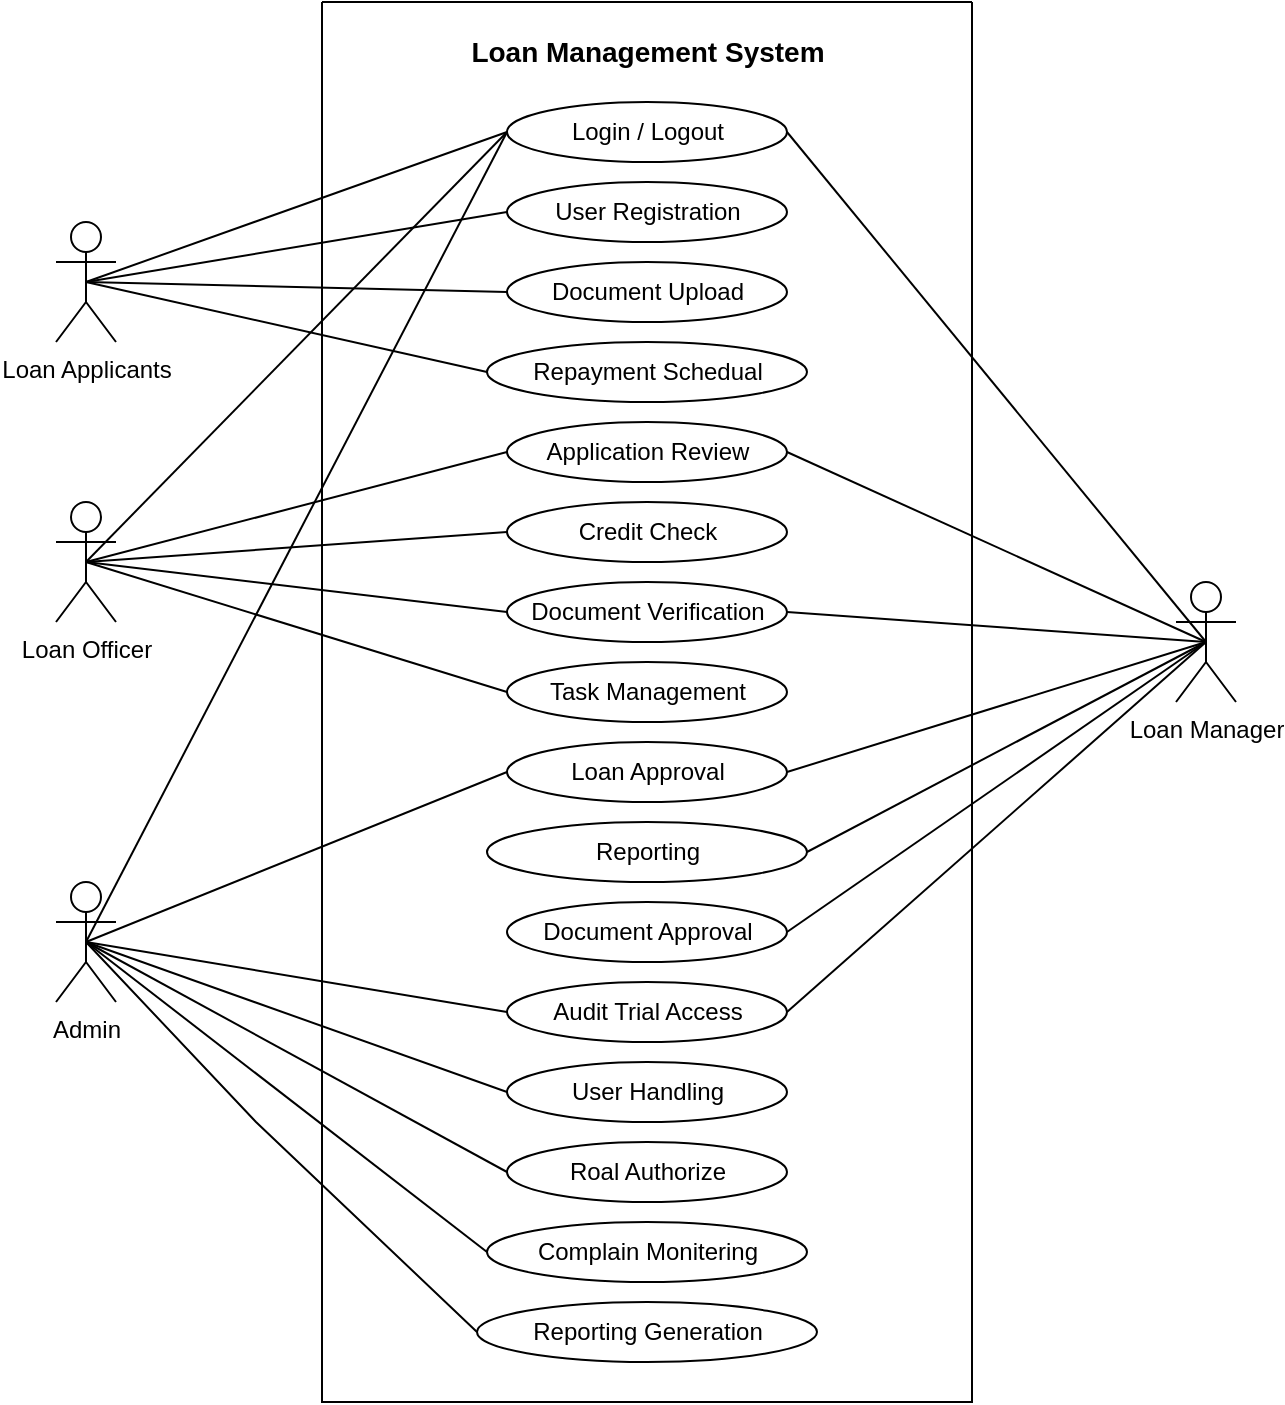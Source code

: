 <mxfile version="24.5.3" type="device">
  <diagram name="Page-1" id="yMgC6Jy0y79UidPjM0NU">
    <mxGraphModel dx="1050" dy="621" grid="1" gridSize="10" guides="1" tooltips="1" connect="1" arrows="1" fold="1" page="1" pageScale="1" pageWidth="850" pageHeight="1100" math="0" shadow="0">
      <root>
        <mxCell id="0" />
        <mxCell id="1" parent="0" />
        <mxCell id="lZOTxh8ugJPZSDa8sgHe-1" value="" style="swimlane;startSize=0;" parent="1" vertex="1">
          <mxGeometry x="263" y="80" width="325" height="700" as="geometry">
            <mxRectangle x="263" y="80" width="50" height="40" as="alternateBounds" />
          </mxGeometry>
        </mxCell>
        <mxCell id="UQgOUcCZ9-bR961eDMsj-1" value="Login / Logout" style="ellipse;whiteSpace=wrap;html=1;" vertex="1" parent="lZOTxh8ugJPZSDa8sgHe-1">
          <mxGeometry x="92.5" y="50" width="140" height="30" as="geometry" />
        </mxCell>
        <mxCell id="UQgOUcCZ9-bR961eDMsj-2" value="User Registration&lt;span style=&quot;color: rgba(0, 0, 0, 0); font-family: monospace; text-align: start; text-wrap: nowrap; font-size: 0px;&quot;&gt;%3CmxGraphModel%3E%3Croot%3E%3CmxCell%20id%3D%220%22%2F%3E%3CmxCell%20id%3D%221%22%20parent%3D%220%22%2F%3E%3CmxCell%20id%3D%222%22%20value%3D%22Login%20%2F%20Logout%22%20style%3D%22ellipse%3BwhiteSpace%3Dwrap%3Bhtml%3D1%3B%22%20vertex%3D%221%22%20parent%3D%221%22%3E%3CmxGeometry%20x%3D%22370%22%20y%3D%22190%22%20width%3D%22140%22%20height%3D%2240%22%20as%3D%22geometry%22%2F%3E%3C%2FmxCell%3E%3C%2Froot%3E%3C%2FmxGraphModel%3E&lt;/span&gt;&lt;span style=&quot;color: rgba(0, 0, 0, 0); font-family: monospace; text-align: start; text-wrap: nowrap; font-size: 0px;&quot;&gt;%3CmxGraphModel%3E%3Croot%3E%3CmxCell%20id%3D%220%22%2F%3E%3CmxCell%20id%3D%221%22%20parent%3D%220%22%2F%3E%3CmxCell%20id%3D%222%22%20value%3D%22Login%20%2F%20Logout%22%20style%3D%22ellipse%3BwhiteSpace%3Dwrap%3Bhtml%3D1%3B%22%20vertex%3D%221%22%20parent%3D%221%22%3E%3CmxGeometry%20x%3D%22370%22%20y%3D%22190%22%20width%3D%22140%22%20height%3D%2240%22%20as%3D%22geometry%22%2F%3E%3C%2FmxCell%3E%3C%2Froot%3E%3C%2FmxGraphModel%3E&lt;/span&gt;" style="ellipse;whiteSpace=wrap;html=1;" vertex="1" parent="lZOTxh8ugJPZSDa8sgHe-1">
          <mxGeometry x="92.5" y="90" width="140" height="30" as="geometry" />
        </mxCell>
        <mxCell id="UQgOUcCZ9-bR961eDMsj-3" value="Document Upload" style="ellipse;whiteSpace=wrap;html=1;" vertex="1" parent="lZOTxh8ugJPZSDa8sgHe-1">
          <mxGeometry x="92.5" y="130" width="140" height="30" as="geometry" />
        </mxCell>
        <mxCell id="UQgOUcCZ9-bR961eDMsj-4" value="Repayment Schedual&lt;span style=&quot;color: rgba(0, 0, 0, 0); font-family: monospace; font-size: 0px; text-align: start; text-wrap: nowrap;&quot;&gt;%3CmxGraphModel%3E%3Croot%3E%3CmxCell%20id%3D%220%22%2F%3E%3CmxCell%20id%3D%221%22%20parent%3D%220%22%2F%3E%3CmxCell%20id%3D%222%22%20value%3D%22Login%20%2F%20Logout%22%20style%3D%22ellipse%3BwhiteSpace%3Dwrap%3Bhtml%3D1%3B%22%20vertex%3D%221%22%20parent%3D%221%22%3E%3CmxGeometry%20x%3D%22370%22%20y%3D%22190%22%20width%3D%22140%22%20height%3D%2240%22%20as%3D%22geometry%22%2F%3E%3C%2FmxCell%3E%3C%2Froot%3E%3C%2FmxGraphModel%3E&lt;/span&gt;" style="ellipse;whiteSpace=wrap;html=1;" vertex="1" parent="lZOTxh8ugJPZSDa8sgHe-1">
          <mxGeometry x="82.5" y="170" width="160" height="30" as="geometry" />
        </mxCell>
        <mxCell id="UQgOUcCZ9-bR961eDMsj-5" value="Application Review&lt;span style=&quot;color: rgba(0, 0, 0, 0); font-family: monospace; font-size: 0px; text-align: start; text-wrap: nowrap;&quot;&gt;%3CmxGraphModel%3E%3Croot%3E%3CmxCell%20id%3D%220%22%2F%3E%3CmxCell%20id%3D%221%22%20parent%3D%220%22%2F%3E%3CmxCell%20id%3D%222%22%20value%3D%22Login%20%2F%20Logout%22%20style%3D%22ellipse%3BwhiteSpace%3Dwrap%3Bhtml%3D1%3B%22%20vertex%3D%221%22%20parent%3D%221%22%3E%3CmxGeometry%20x%3D%22370%22%20y%3D%22190%22%20width%3D%22140%22%20height%3D%2240%22%20as%3D%22geometry%22%2F%3E%3C%2FmxCell%3E%3C%2Froot%3E%3C%2FmxGraphModel%3E&lt;/span&gt;" style="ellipse;whiteSpace=wrap;html=1;" vertex="1" parent="lZOTxh8ugJPZSDa8sgHe-1">
          <mxGeometry x="92.5" y="210" width="140" height="30" as="geometry" />
        </mxCell>
        <mxCell id="UQgOUcCZ9-bR961eDMsj-6" value="Credit Check" style="ellipse;whiteSpace=wrap;html=1;" vertex="1" parent="lZOTxh8ugJPZSDa8sgHe-1">
          <mxGeometry x="92.5" y="250" width="140" height="30" as="geometry" />
        </mxCell>
        <mxCell id="UQgOUcCZ9-bR961eDMsj-7" value="Document Verification" style="ellipse;whiteSpace=wrap;html=1;" vertex="1" parent="lZOTxh8ugJPZSDa8sgHe-1">
          <mxGeometry x="92.5" y="290" width="140" height="30" as="geometry" />
        </mxCell>
        <mxCell id="UQgOUcCZ9-bR961eDMsj-8" value="Task Management" style="ellipse;whiteSpace=wrap;html=1;" vertex="1" parent="lZOTxh8ugJPZSDa8sgHe-1">
          <mxGeometry x="92.5" y="330" width="140" height="30" as="geometry" />
        </mxCell>
        <mxCell id="UQgOUcCZ9-bR961eDMsj-9" value="Loan Approval" style="ellipse;whiteSpace=wrap;html=1;" vertex="1" parent="lZOTxh8ugJPZSDa8sgHe-1">
          <mxGeometry x="92.5" y="370" width="140" height="30" as="geometry" />
        </mxCell>
        <mxCell id="UQgOUcCZ9-bR961eDMsj-10" value="Reporting" style="ellipse;whiteSpace=wrap;html=1;" vertex="1" parent="lZOTxh8ugJPZSDa8sgHe-1">
          <mxGeometry x="82.5" y="410" width="160" height="30" as="geometry" />
        </mxCell>
        <mxCell id="UQgOUcCZ9-bR961eDMsj-11" value="Document Approval&lt;span style=&quot;color: rgba(0, 0, 0, 0); font-family: monospace; font-size: 0px; text-align: start; text-wrap: nowrap;&quot;&gt;%3CmxGraphModel%3E%3Croot%3E%3CmxCell%20id%3D%220%22%2F%3E%3CmxCell%20id%3D%221%22%20parent%3D%220%22%2F%3E%3CmxCell%20id%3D%222%22%20value%3D%22Login%20%2F%20Logout%22%20style%3D%22ellipse%3BwhiteSpace%3Dwrap%3Bhtml%3D1%3B%22%20vertex%3D%221%22%20parent%3D%221%22%3E%3CmxGeometry%20x%3D%22370%22%20y%3D%22190%22%20width%3D%22140%22%20height%3D%2240%22%20as%3D%22geometry%22%2F%3E%3C%2FmxCell%3E%3C%2Froot%3E%3C%2FmxGraphModel%3E&lt;/span&gt;" style="ellipse;whiteSpace=wrap;html=1;" vertex="1" parent="lZOTxh8ugJPZSDa8sgHe-1">
          <mxGeometry x="92.5" y="450" width="140" height="30" as="geometry" />
        </mxCell>
        <mxCell id="UQgOUcCZ9-bR961eDMsj-12" value="Audit Trial Access" style="ellipse;whiteSpace=wrap;html=1;" vertex="1" parent="lZOTxh8ugJPZSDa8sgHe-1">
          <mxGeometry x="92.5" y="490" width="140" height="30" as="geometry" />
        </mxCell>
        <mxCell id="UQgOUcCZ9-bR961eDMsj-13" value="User Handling" style="ellipse;whiteSpace=wrap;html=1;" vertex="1" parent="lZOTxh8ugJPZSDa8sgHe-1">
          <mxGeometry x="92.5" y="530" width="140" height="30" as="geometry" />
        </mxCell>
        <mxCell id="UQgOUcCZ9-bR961eDMsj-15" value="Roal Authorize" style="ellipse;whiteSpace=wrap;html=1;" vertex="1" parent="lZOTxh8ugJPZSDa8sgHe-1">
          <mxGeometry x="92.5" y="570" width="140" height="30" as="geometry" />
        </mxCell>
        <mxCell id="UQgOUcCZ9-bR961eDMsj-16" value="Complain Monitering" style="ellipse;whiteSpace=wrap;html=1;" vertex="1" parent="lZOTxh8ugJPZSDa8sgHe-1">
          <mxGeometry x="82.5" y="610" width="160" height="30" as="geometry" />
        </mxCell>
        <mxCell id="UQgOUcCZ9-bR961eDMsj-17" value="Reporting Generation" style="ellipse;whiteSpace=wrap;html=1;" vertex="1" parent="lZOTxh8ugJPZSDa8sgHe-1">
          <mxGeometry x="77.5" y="650" width="170" height="30" as="geometry" />
        </mxCell>
        <mxCell id="UQgOUcCZ9-bR961eDMsj-18" value="&lt;font style=&quot;font-size: 14px;&quot;&gt;&lt;b&gt;Loan Management System&lt;/b&gt;&lt;/font&gt;" style="text;html=1;align=center;verticalAlign=middle;whiteSpace=wrap;rounded=0;" vertex="1" parent="lZOTxh8ugJPZSDa8sgHe-1">
          <mxGeometry x="42.5" y="10" width="240" height="30" as="geometry" />
        </mxCell>
        <mxCell id="UQgOUcCZ9-bR961eDMsj-27" style="rounded=0;orthogonalLoop=1;jettySize=auto;html=1;exitX=0.5;exitY=0.5;exitDx=0;exitDy=0;exitPerimeter=0;entryX=0;entryY=0.5;entryDx=0;entryDy=0;endArrow=none;endFill=0;" edge="1" parent="1" source="UQgOUcCZ9-bR961eDMsj-20" target="UQgOUcCZ9-bR961eDMsj-1">
          <mxGeometry relative="1" as="geometry" />
        </mxCell>
        <mxCell id="UQgOUcCZ9-bR961eDMsj-28" style="rounded=0;orthogonalLoop=1;jettySize=auto;html=1;exitX=0.5;exitY=0.5;exitDx=0;exitDy=0;exitPerimeter=0;entryX=0;entryY=0.5;entryDx=0;entryDy=0;endArrow=none;endFill=0;" edge="1" parent="1" source="UQgOUcCZ9-bR961eDMsj-20" target="UQgOUcCZ9-bR961eDMsj-2">
          <mxGeometry relative="1" as="geometry" />
        </mxCell>
        <mxCell id="UQgOUcCZ9-bR961eDMsj-30" style="rounded=0;orthogonalLoop=1;jettySize=auto;html=1;exitX=0.5;exitY=0.5;exitDx=0;exitDy=0;exitPerimeter=0;entryX=0;entryY=0.5;entryDx=0;entryDy=0;endArrow=none;endFill=0;" edge="1" parent="1" source="UQgOUcCZ9-bR961eDMsj-20" target="UQgOUcCZ9-bR961eDMsj-3">
          <mxGeometry relative="1" as="geometry" />
        </mxCell>
        <mxCell id="UQgOUcCZ9-bR961eDMsj-31" style="rounded=0;orthogonalLoop=1;jettySize=auto;html=1;exitX=0.5;exitY=0.5;exitDx=0;exitDy=0;exitPerimeter=0;entryX=0;entryY=0.5;entryDx=0;entryDy=0;endArrow=none;endFill=0;" edge="1" parent="1" source="UQgOUcCZ9-bR961eDMsj-20" target="UQgOUcCZ9-bR961eDMsj-4">
          <mxGeometry relative="1" as="geometry" />
        </mxCell>
        <mxCell id="UQgOUcCZ9-bR961eDMsj-20" value="Loan Applicants&lt;span style=&quot;color: rgba(0, 0, 0, 0); font-family: monospace; font-size: 0px; text-align: start;&quot;&gt;%3CmxGraphModel%3E%3Croot%3E%3CmxCell%20id%3D%220%22%2F%3E%3CmxCell%20id%3D%221%22%20parent%3D%220%22%2F%3E%3CmxCell%20id%3D%222%22%20value%3D%22Roal%20Authorize%22%20style%3D%22ellipse%3BwhiteSpace%3Dwrap%3Bhtml%3D1%3B%22%20vertex%3D%221%22%20parent%3D%221%22%3E%3CmxGeometry%20x%3D%22370%22%20y%3D%22710%22%20width%3D%22140%22%20height%3D%2230%22%20as%3D%22geometry%22%2F%3E%3C%2FmxCell%3E%3C%2Froot%3E%3C%2FmxGraphModel%3E&lt;/span&gt;" style="shape=umlActor;html=1;verticalLabelPosition=bottom;verticalAlign=top;align=center;" vertex="1" parent="1">
          <mxGeometry x="130" y="190" width="30" height="60" as="geometry" />
        </mxCell>
        <mxCell id="UQgOUcCZ9-bR961eDMsj-32" style="rounded=0;orthogonalLoop=1;jettySize=auto;html=1;exitX=0.5;exitY=0.5;exitDx=0;exitDy=0;exitPerimeter=0;entryX=0;entryY=0.5;entryDx=0;entryDy=0;endArrow=none;endFill=0;" edge="1" parent="1" source="UQgOUcCZ9-bR961eDMsj-21" target="UQgOUcCZ9-bR961eDMsj-1">
          <mxGeometry relative="1" as="geometry" />
        </mxCell>
        <mxCell id="UQgOUcCZ9-bR961eDMsj-33" style="rounded=0;orthogonalLoop=1;jettySize=auto;html=1;exitX=0.5;exitY=0.5;exitDx=0;exitDy=0;exitPerimeter=0;entryX=0;entryY=0.5;entryDx=0;entryDy=0;endArrow=none;endFill=0;" edge="1" parent="1" source="UQgOUcCZ9-bR961eDMsj-21" target="UQgOUcCZ9-bR961eDMsj-5">
          <mxGeometry relative="1" as="geometry" />
        </mxCell>
        <mxCell id="UQgOUcCZ9-bR961eDMsj-34" style="rounded=0;orthogonalLoop=1;jettySize=auto;html=1;exitX=0.5;exitY=0.5;exitDx=0;exitDy=0;exitPerimeter=0;entryX=0;entryY=0.5;entryDx=0;entryDy=0;endArrow=none;endFill=0;" edge="1" parent="1" source="UQgOUcCZ9-bR961eDMsj-21" target="UQgOUcCZ9-bR961eDMsj-6">
          <mxGeometry relative="1" as="geometry" />
        </mxCell>
        <mxCell id="UQgOUcCZ9-bR961eDMsj-35" style="rounded=0;orthogonalLoop=1;jettySize=auto;html=1;exitX=0.5;exitY=0.5;exitDx=0;exitDy=0;exitPerimeter=0;entryX=0;entryY=0.5;entryDx=0;entryDy=0;endArrow=none;endFill=0;" edge="1" parent="1" source="UQgOUcCZ9-bR961eDMsj-21" target="UQgOUcCZ9-bR961eDMsj-7">
          <mxGeometry relative="1" as="geometry" />
        </mxCell>
        <mxCell id="UQgOUcCZ9-bR961eDMsj-36" style="rounded=0;orthogonalLoop=1;jettySize=auto;html=1;exitX=0.5;exitY=0.5;exitDx=0;exitDy=0;exitPerimeter=0;entryX=0;entryY=0.5;entryDx=0;entryDy=0;endArrow=none;endFill=0;" edge="1" parent="1" source="UQgOUcCZ9-bR961eDMsj-21" target="UQgOUcCZ9-bR961eDMsj-8">
          <mxGeometry relative="1" as="geometry" />
        </mxCell>
        <mxCell id="UQgOUcCZ9-bR961eDMsj-21" value="Loan Officer" style="shape=umlActor;html=1;verticalLabelPosition=bottom;verticalAlign=top;align=center;" vertex="1" parent="1">
          <mxGeometry x="130" y="330" width="30" height="60" as="geometry" />
        </mxCell>
        <mxCell id="UQgOUcCZ9-bR961eDMsj-37" style="rounded=0;orthogonalLoop=1;jettySize=auto;html=1;exitX=0.5;exitY=0.5;exitDx=0;exitDy=0;exitPerimeter=0;entryX=1;entryY=0.5;entryDx=0;entryDy=0;endArrow=none;endFill=0;" edge="1" parent="1" source="UQgOUcCZ9-bR961eDMsj-23" target="UQgOUcCZ9-bR961eDMsj-1">
          <mxGeometry relative="1" as="geometry" />
        </mxCell>
        <mxCell id="UQgOUcCZ9-bR961eDMsj-38" style="rounded=0;orthogonalLoop=1;jettySize=auto;html=1;exitX=0.5;exitY=0.5;exitDx=0;exitDy=0;exitPerimeter=0;entryX=1;entryY=0.5;entryDx=0;entryDy=0;endArrow=none;endFill=0;" edge="1" parent="1" source="UQgOUcCZ9-bR961eDMsj-23" target="UQgOUcCZ9-bR961eDMsj-5">
          <mxGeometry relative="1" as="geometry" />
        </mxCell>
        <mxCell id="UQgOUcCZ9-bR961eDMsj-39" style="rounded=0;orthogonalLoop=1;jettySize=auto;html=1;exitX=0.5;exitY=0.5;exitDx=0;exitDy=0;exitPerimeter=0;entryX=1;entryY=0.5;entryDx=0;entryDy=0;endArrow=none;endFill=0;" edge="1" parent="1" source="UQgOUcCZ9-bR961eDMsj-23" target="UQgOUcCZ9-bR961eDMsj-7">
          <mxGeometry relative="1" as="geometry" />
        </mxCell>
        <mxCell id="UQgOUcCZ9-bR961eDMsj-40" style="rounded=0;orthogonalLoop=1;jettySize=auto;html=1;exitX=0.5;exitY=0.5;exitDx=0;exitDy=0;exitPerimeter=0;entryX=1;entryY=0.5;entryDx=0;entryDy=0;endArrow=none;endFill=0;" edge="1" parent="1" source="UQgOUcCZ9-bR961eDMsj-23" target="UQgOUcCZ9-bR961eDMsj-9">
          <mxGeometry relative="1" as="geometry" />
        </mxCell>
        <mxCell id="UQgOUcCZ9-bR961eDMsj-41" style="rounded=0;orthogonalLoop=1;jettySize=auto;html=1;exitX=0.5;exitY=0.5;exitDx=0;exitDy=0;exitPerimeter=0;entryX=1;entryY=0.5;entryDx=0;entryDy=0;endArrow=none;endFill=0;" edge="1" parent="1" source="UQgOUcCZ9-bR961eDMsj-23" target="UQgOUcCZ9-bR961eDMsj-10">
          <mxGeometry relative="1" as="geometry" />
        </mxCell>
        <mxCell id="UQgOUcCZ9-bR961eDMsj-42" style="rounded=0;orthogonalLoop=1;jettySize=auto;html=1;exitX=0.5;exitY=0.5;exitDx=0;exitDy=0;exitPerimeter=0;entryX=1;entryY=0.5;entryDx=0;entryDy=0;endArrow=none;endFill=0;" edge="1" parent="1" source="UQgOUcCZ9-bR961eDMsj-23" target="UQgOUcCZ9-bR961eDMsj-11">
          <mxGeometry relative="1" as="geometry" />
        </mxCell>
        <mxCell id="UQgOUcCZ9-bR961eDMsj-43" style="rounded=0;orthogonalLoop=1;jettySize=auto;html=1;exitX=0.5;exitY=0.5;exitDx=0;exitDy=0;exitPerimeter=0;entryX=1;entryY=0.5;entryDx=0;entryDy=0;endArrow=none;endFill=0;" edge="1" parent="1" source="UQgOUcCZ9-bR961eDMsj-23" target="UQgOUcCZ9-bR961eDMsj-12">
          <mxGeometry relative="1" as="geometry" />
        </mxCell>
        <mxCell id="UQgOUcCZ9-bR961eDMsj-23" value="Loan Manager" style="shape=umlActor;html=1;verticalLabelPosition=bottom;verticalAlign=top;align=center;" vertex="1" parent="1">
          <mxGeometry x="690" y="370" width="30" height="60" as="geometry" />
        </mxCell>
        <mxCell id="UQgOUcCZ9-bR961eDMsj-44" style="rounded=0;orthogonalLoop=1;jettySize=auto;html=1;exitX=0.5;exitY=0.5;exitDx=0;exitDy=0;exitPerimeter=0;entryX=0;entryY=0.5;entryDx=0;entryDy=0;endArrow=none;endFill=0;" edge="1" parent="1" source="UQgOUcCZ9-bR961eDMsj-24" target="UQgOUcCZ9-bR961eDMsj-17">
          <mxGeometry relative="1" as="geometry">
            <Array as="points">
              <mxPoint x="230" y="640" />
            </Array>
          </mxGeometry>
        </mxCell>
        <mxCell id="UQgOUcCZ9-bR961eDMsj-45" style="rounded=0;orthogonalLoop=1;jettySize=auto;html=1;exitX=0.5;exitY=0.5;exitDx=0;exitDy=0;exitPerimeter=0;entryX=0;entryY=0.5;entryDx=0;entryDy=0;endArrow=none;endFill=0;" edge="1" parent="1" source="UQgOUcCZ9-bR961eDMsj-24" target="UQgOUcCZ9-bR961eDMsj-16">
          <mxGeometry relative="1" as="geometry" />
        </mxCell>
        <mxCell id="UQgOUcCZ9-bR961eDMsj-46" style="rounded=0;orthogonalLoop=1;jettySize=auto;html=1;exitX=0.5;exitY=0.5;exitDx=0;exitDy=0;exitPerimeter=0;entryX=0;entryY=0.5;entryDx=0;entryDy=0;endArrow=none;endFill=0;" edge="1" parent="1" source="UQgOUcCZ9-bR961eDMsj-24" target="UQgOUcCZ9-bR961eDMsj-15">
          <mxGeometry relative="1" as="geometry" />
        </mxCell>
        <mxCell id="UQgOUcCZ9-bR961eDMsj-47" style="rounded=0;orthogonalLoop=1;jettySize=auto;html=1;exitX=0.5;exitY=0.5;exitDx=0;exitDy=0;exitPerimeter=0;entryX=0;entryY=0.5;entryDx=0;entryDy=0;endArrow=none;endFill=0;" edge="1" parent="1" source="UQgOUcCZ9-bR961eDMsj-24" target="UQgOUcCZ9-bR961eDMsj-13">
          <mxGeometry relative="1" as="geometry" />
        </mxCell>
        <mxCell id="UQgOUcCZ9-bR961eDMsj-48" style="rounded=0;orthogonalLoop=1;jettySize=auto;html=1;exitX=0.5;exitY=0.5;exitDx=0;exitDy=0;exitPerimeter=0;entryX=0;entryY=0.5;entryDx=0;entryDy=0;endArrow=none;endFill=0;" edge="1" parent="1" source="UQgOUcCZ9-bR961eDMsj-24" target="UQgOUcCZ9-bR961eDMsj-1">
          <mxGeometry relative="1" as="geometry" />
        </mxCell>
        <mxCell id="UQgOUcCZ9-bR961eDMsj-49" style="rounded=0;orthogonalLoop=1;jettySize=auto;html=1;exitX=0.5;exitY=0.5;exitDx=0;exitDy=0;exitPerimeter=0;entryX=0;entryY=0.5;entryDx=0;entryDy=0;endArrow=none;endFill=0;" edge="1" parent="1" source="UQgOUcCZ9-bR961eDMsj-24" target="UQgOUcCZ9-bR961eDMsj-9">
          <mxGeometry relative="1" as="geometry" />
        </mxCell>
        <mxCell id="UQgOUcCZ9-bR961eDMsj-50" style="rounded=0;orthogonalLoop=1;jettySize=auto;html=1;exitX=0.5;exitY=0.5;exitDx=0;exitDy=0;exitPerimeter=0;entryX=0;entryY=0.5;entryDx=0;entryDy=0;endArrow=none;endFill=0;" edge="1" parent="1" source="UQgOUcCZ9-bR961eDMsj-24" target="UQgOUcCZ9-bR961eDMsj-12">
          <mxGeometry relative="1" as="geometry" />
        </mxCell>
        <mxCell id="UQgOUcCZ9-bR961eDMsj-24" value="Admin" style="shape=umlActor;html=1;verticalLabelPosition=bottom;verticalAlign=top;align=center;" vertex="1" parent="1">
          <mxGeometry x="130" y="520" width="30" height="60" as="geometry" />
        </mxCell>
      </root>
    </mxGraphModel>
  </diagram>
</mxfile>
